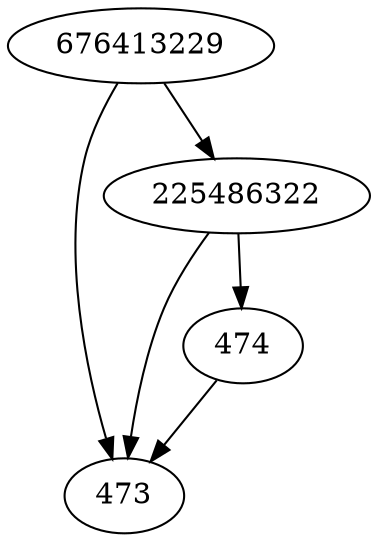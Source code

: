 strict digraph  {
473;
474;
225486322;
676413229;
474 -> 473;
225486322 -> 474;
225486322 -> 473;
676413229 -> 225486322;
676413229 -> 473;
}
